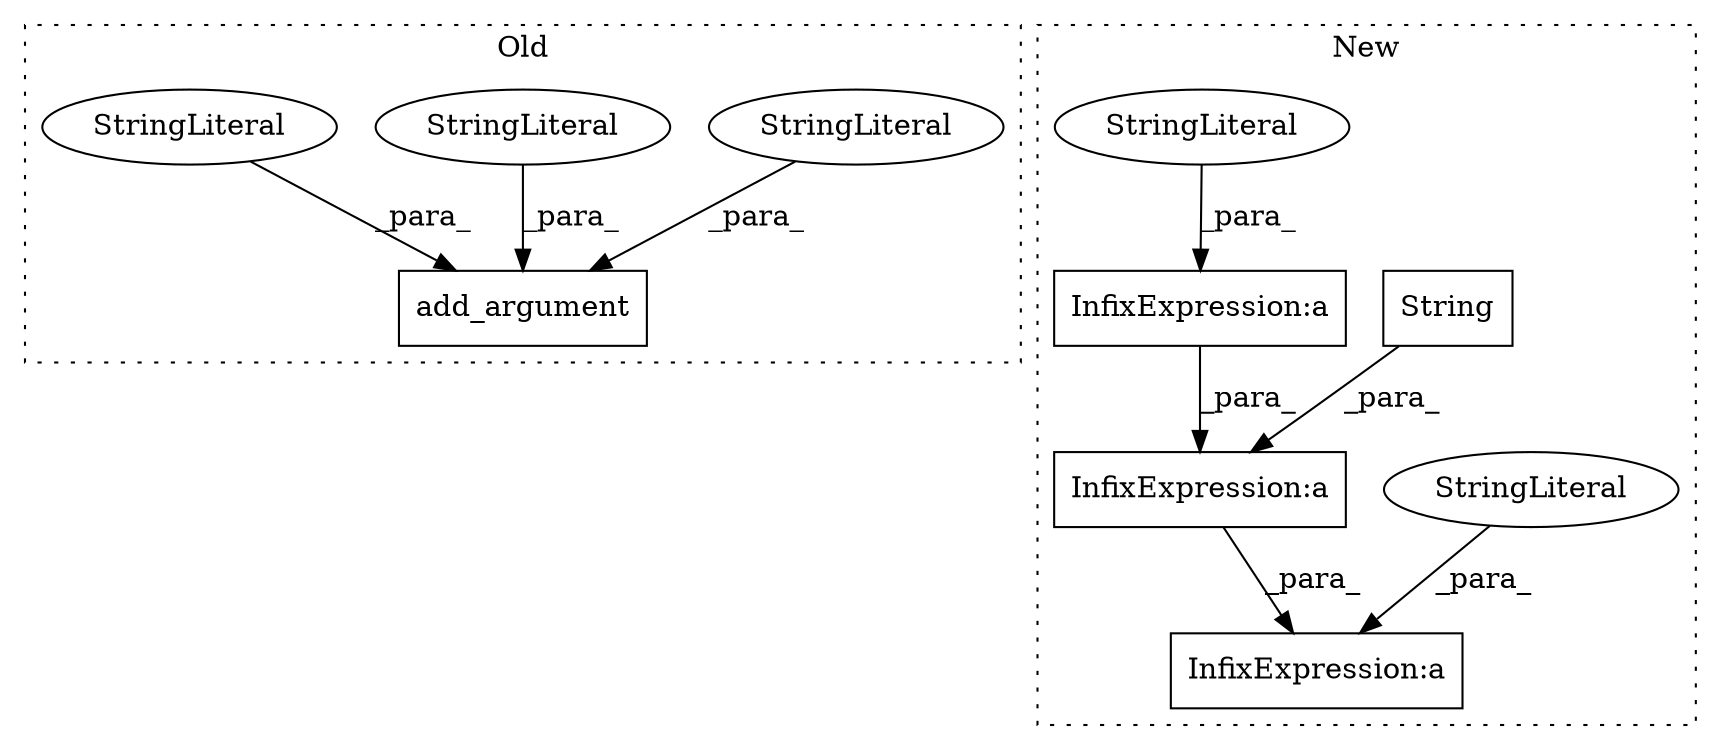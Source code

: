 digraph G {
subgraph cluster0 {
1 [label="add_argument" a="32" s="3105,3336" l="13,1" shape="box"];
3 [label="StringLiteral" a="45" s="3145" l="6" shape="ellipse"];
4 [label="StringLiteral" a="45" s="3127" l="17" shape="ellipse"];
5 [label="StringLiteral" a="45" s="3118" l="8" shape="ellipse"];
label = "Old";
style="dotted";
}
subgraph cluster1 {
2 [label="String" a="32" s="50021,50039" l="7,1" shape="box"];
6 [label="InfixExpression:a" a="27" s="50041" l="3" shape="box"];
7 [label="StringLiteral" a="45" s="50044" l="4" shape="ellipse"];
8 [label="InfixExpression:a" a="27" s="50018" l="3" shape="box"];
9 [label="InfixExpression:a" a="27" s="49999" l="3" shape="box"];
10 [label="StringLiteral" a="45" s="50002" l="15" shape="ellipse"];
label = "New";
style="dotted";
}
2 -> 8 [label="_para_"];
3 -> 1 [label="_para_"];
4 -> 1 [label="_para_"];
5 -> 1 [label="_para_"];
7 -> 6 [label="_para_"];
8 -> 6 [label="_para_"];
9 -> 8 [label="_para_"];
10 -> 9 [label="_para_"];
}